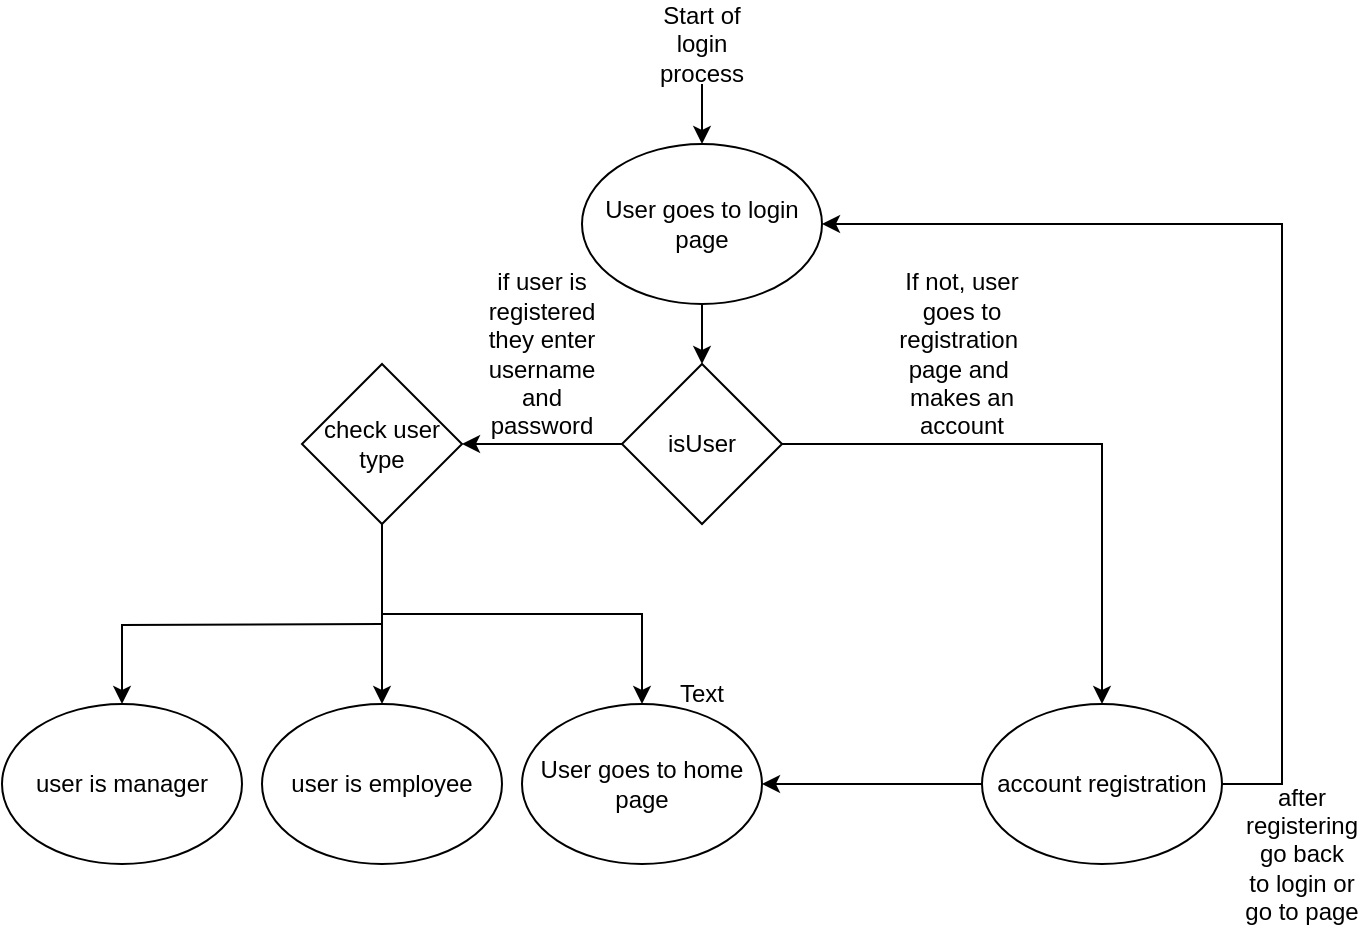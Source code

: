 <mxfile version="20.3.7"><diagram id="st_kR75GclcTZRCRTl4F" name="Page-1"><mxGraphModel dx="719" dy="1764" grid="1" gridSize="10" guides="1" tooltips="1" connect="1" arrows="1" fold="1" page="1" pageScale="1" pageWidth="850" pageHeight="1100" math="0" shadow="0"><root><mxCell id="0"/><mxCell id="1" parent="0"/><mxCell id="jkzTi4SPAGUfsfNBwJuZ-42" style="edgeStyle=orthogonalEdgeStyle;rounded=0;orthogonalLoop=1;jettySize=auto;html=1;entryX=0.5;entryY=0;entryDx=0;entryDy=0;" edge="1" parent="1" source="jkzTi4SPAGUfsfNBwJuZ-22" target="jkzTi4SPAGUfsfNBwJuZ-23"><mxGeometry relative="1" as="geometry"/></mxCell><mxCell id="jkzTi4SPAGUfsfNBwJuZ-22" value="Start of login process" style="text;html=1;strokeColor=none;fillColor=none;align=center;verticalAlign=middle;whiteSpace=wrap;rounded=0;" vertex="1" parent="1"><mxGeometry x="350" width="60" height="40" as="geometry"/></mxCell><mxCell id="jkzTi4SPAGUfsfNBwJuZ-34" style="edgeStyle=orthogonalEdgeStyle;rounded=0;orthogonalLoop=1;jettySize=auto;html=1;entryX=0.5;entryY=0;entryDx=0;entryDy=0;" edge="1" parent="1" source="jkzTi4SPAGUfsfNBwJuZ-23" target="jkzTi4SPAGUfsfNBwJuZ-31"><mxGeometry relative="1" as="geometry"/></mxCell><mxCell id="jkzTi4SPAGUfsfNBwJuZ-23" value="User goes to login page" style="ellipse;whiteSpace=wrap;html=1;" vertex="1" parent="1"><mxGeometry x="320" y="70" width="120" height="80" as="geometry"/></mxCell><mxCell id="jkzTi4SPAGUfsfNBwJuZ-25" value="if user is registered they enter username and password" style="text;html=1;strokeColor=none;fillColor=none;align=center;verticalAlign=middle;whiteSpace=wrap;rounded=0;" vertex="1" parent="1"><mxGeometry x="270" y="160" width="60" height="30" as="geometry"/></mxCell><mxCell id="jkzTi4SPAGUfsfNBwJuZ-26" value="If not, user goes to registration&amp;nbsp;&lt;br&gt;page and&amp;nbsp;&lt;br&gt;makes an&lt;br&gt;account" style="text;html=1;strokeColor=none;fillColor=none;align=center;verticalAlign=middle;whiteSpace=wrap;rounded=0;" vertex="1" parent="1"><mxGeometry x="480" y="160" width="60" height="30" as="geometry"/></mxCell><mxCell id="jkzTi4SPAGUfsfNBwJuZ-27" value="User goes to home page" style="ellipse;whiteSpace=wrap;html=1;" vertex="1" parent="1"><mxGeometry x="290" y="350" width="120" height="80" as="geometry"/></mxCell><mxCell id="jkzTi4SPAGUfsfNBwJuZ-28" value="user is manager" style="ellipse;whiteSpace=wrap;html=1;" vertex="1" parent="1"><mxGeometry x="30" y="350" width="120" height="80" as="geometry"/></mxCell><mxCell id="jkzTi4SPAGUfsfNBwJuZ-29" value="user is employee" style="ellipse;whiteSpace=wrap;html=1;" vertex="1" parent="1"><mxGeometry x="160" y="350" width="120" height="80" as="geometry"/></mxCell><mxCell id="jkzTi4SPAGUfsfNBwJuZ-43" style="edgeStyle=orthogonalEdgeStyle;rounded=0;orthogonalLoop=1;jettySize=auto;html=1;entryX=1;entryY=0.5;entryDx=0;entryDy=0;" edge="1" parent="1" source="jkzTi4SPAGUfsfNBwJuZ-30" target="jkzTi4SPAGUfsfNBwJuZ-23"><mxGeometry relative="1" as="geometry"><Array as="points"><mxPoint x="670" y="390"/><mxPoint x="670" y="110"/></Array></mxGeometry></mxCell><mxCell id="jkzTi4SPAGUfsfNBwJuZ-46" style="edgeStyle=orthogonalEdgeStyle;rounded=0;orthogonalLoop=1;jettySize=auto;html=1;entryX=1;entryY=0.5;entryDx=0;entryDy=0;exitX=0;exitY=0.5;exitDx=0;exitDy=0;" edge="1" parent="1" source="jkzTi4SPAGUfsfNBwJuZ-30" target="jkzTi4SPAGUfsfNBwJuZ-27"><mxGeometry relative="1" as="geometry"><Array as="points"/></mxGeometry></mxCell><mxCell id="jkzTi4SPAGUfsfNBwJuZ-30" value="account registration" style="ellipse;whiteSpace=wrap;html=1;" vertex="1" parent="1"><mxGeometry x="520" y="350" width="120" height="80" as="geometry"/></mxCell><mxCell id="jkzTi4SPAGUfsfNBwJuZ-35" style="edgeStyle=orthogonalEdgeStyle;rounded=0;orthogonalLoop=1;jettySize=auto;html=1;exitX=1;exitY=0.5;exitDx=0;exitDy=0;entryX=0.5;entryY=0;entryDx=0;entryDy=0;" edge="1" parent="1" source="jkzTi4SPAGUfsfNBwJuZ-31" target="jkzTi4SPAGUfsfNBwJuZ-30"><mxGeometry relative="1" as="geometry"/></mxCell><mxCell id="jkzTi4SPAGUfsfNBwJuZ-36" style="edgeStyle=orthogonalEdgeStyle;rounded=0;orthogonalLoop=1;jettySize=auto;html=1;" edge="1" parent="1" source="jkzTi4SPAGUfsfNBwJuZ-31" target="jkzTi4SPAGUfsfNBwJuZ-37"><mxGeometry relative="1" as="geometry"><mxPoint x="290" y="220" as="targetPoint"/></mxGeometry></mxCell><mxCell id="jkzTi4SPAGUfsfNBwJuZ-31" value="isUser" style="rhombus;whiteSpace=wrap;html=1;" vertex="1" parent="1"><mxGeometry x="340" y="180" width="80" height="80" as="geometry"/></mxCell><mxCell id="jkzTi4SPAGUfsfNBwJuZ-38" style="edgeStyle=orthogonalEdgeStyle;rounded=0;orthogonalLoop=1;jettySize=auto;html=1;entryX=0.5;entryY=0;entryDx=0;entryDy=0;" edge="1" parent="1" target="jkzTi4SPAGUfsfNBwJuZ-28"><mxGeometry relative="1" as="geometry"><mxPoint x="220" y="310" as="sourcePoint"/></mxGeometry></mxCell><mxCell id="jkzTi4SPAGUfsfNBwJuZ-39" style="edgeStyle=orthogonalEdgeStyle;rounded=0;orthogonalLoop=1;jettySize=auto;html=1;entryX=0.5;entryY=0;entryDx=0;entryDy=0;" edge="1" parent="1" source="jkzTi4SPAGUfsfNBwJuZ-37" target="jkzTi4SPAGUfsfNBwJuZ-29"><mxGeometry relative="1" as="geometry"><Array as="points"><mxPoint x="220" y="300"/><mxPoint x="220" y="300"/></Array></mxGeometry></mxCell><mxCell id="jkzTi4SPAGUfsfNBwJuZ-41" style="edgeStyle=orthogonalEdgeStyle;rounded=0;orthogonalLoop=1;jettySize=auto;html=1;exitX=0.5;exitY=1;exitDx=0;exitDy=0;entryX=0.5;entryY=0;entryDx=0;entryDy=0;" edge="1" parent="1" source="jkzTi4SPAGUfsfNBwJuZ-37" target="jkzTi4SPAGUfsfNBwJuZ-27"><mxGeometry relative="1" as="geometry"/></mxCell><mxCell id="jkzTi4SPAGUfsfNBwJuZ-37" value="check user type" style="rhombus;whiteSpace=wrap;html=1;" vertex="1" parent="1"><mxGeometry x="180" y="180" width="80" height="80" as="geometry"/></mxCell><mxCell id="jkzTi4SPAGUfsfNBwJuZ-44" value="Text" style="text;html=1;strokeColor=none;fillColor=none;align=center;verticalAlign=middle;whiteSpace=wrap;rounded=0;" vertex="1" parent="1"><mxGeometry x="350" y="330" width="60" height="30" as="geometry"/></mxCell><mxCell id="jkzTi4SPAGUfsfNBwJuZ-45" value="after registering&lt;br&gt;go back&lt;br&gt;to login or go to page" style="text;html=1;strokeColor=none;fillColor=none;align=center;verticalAlign=middle;whiteSpace=wrap;rounded=0;" vertex="1" parent="1"><mxGeometry x="650" y="410" width="60" height="30" as="geometry"/></mxCell></root></mxGraphModel></diagram></mxfile>